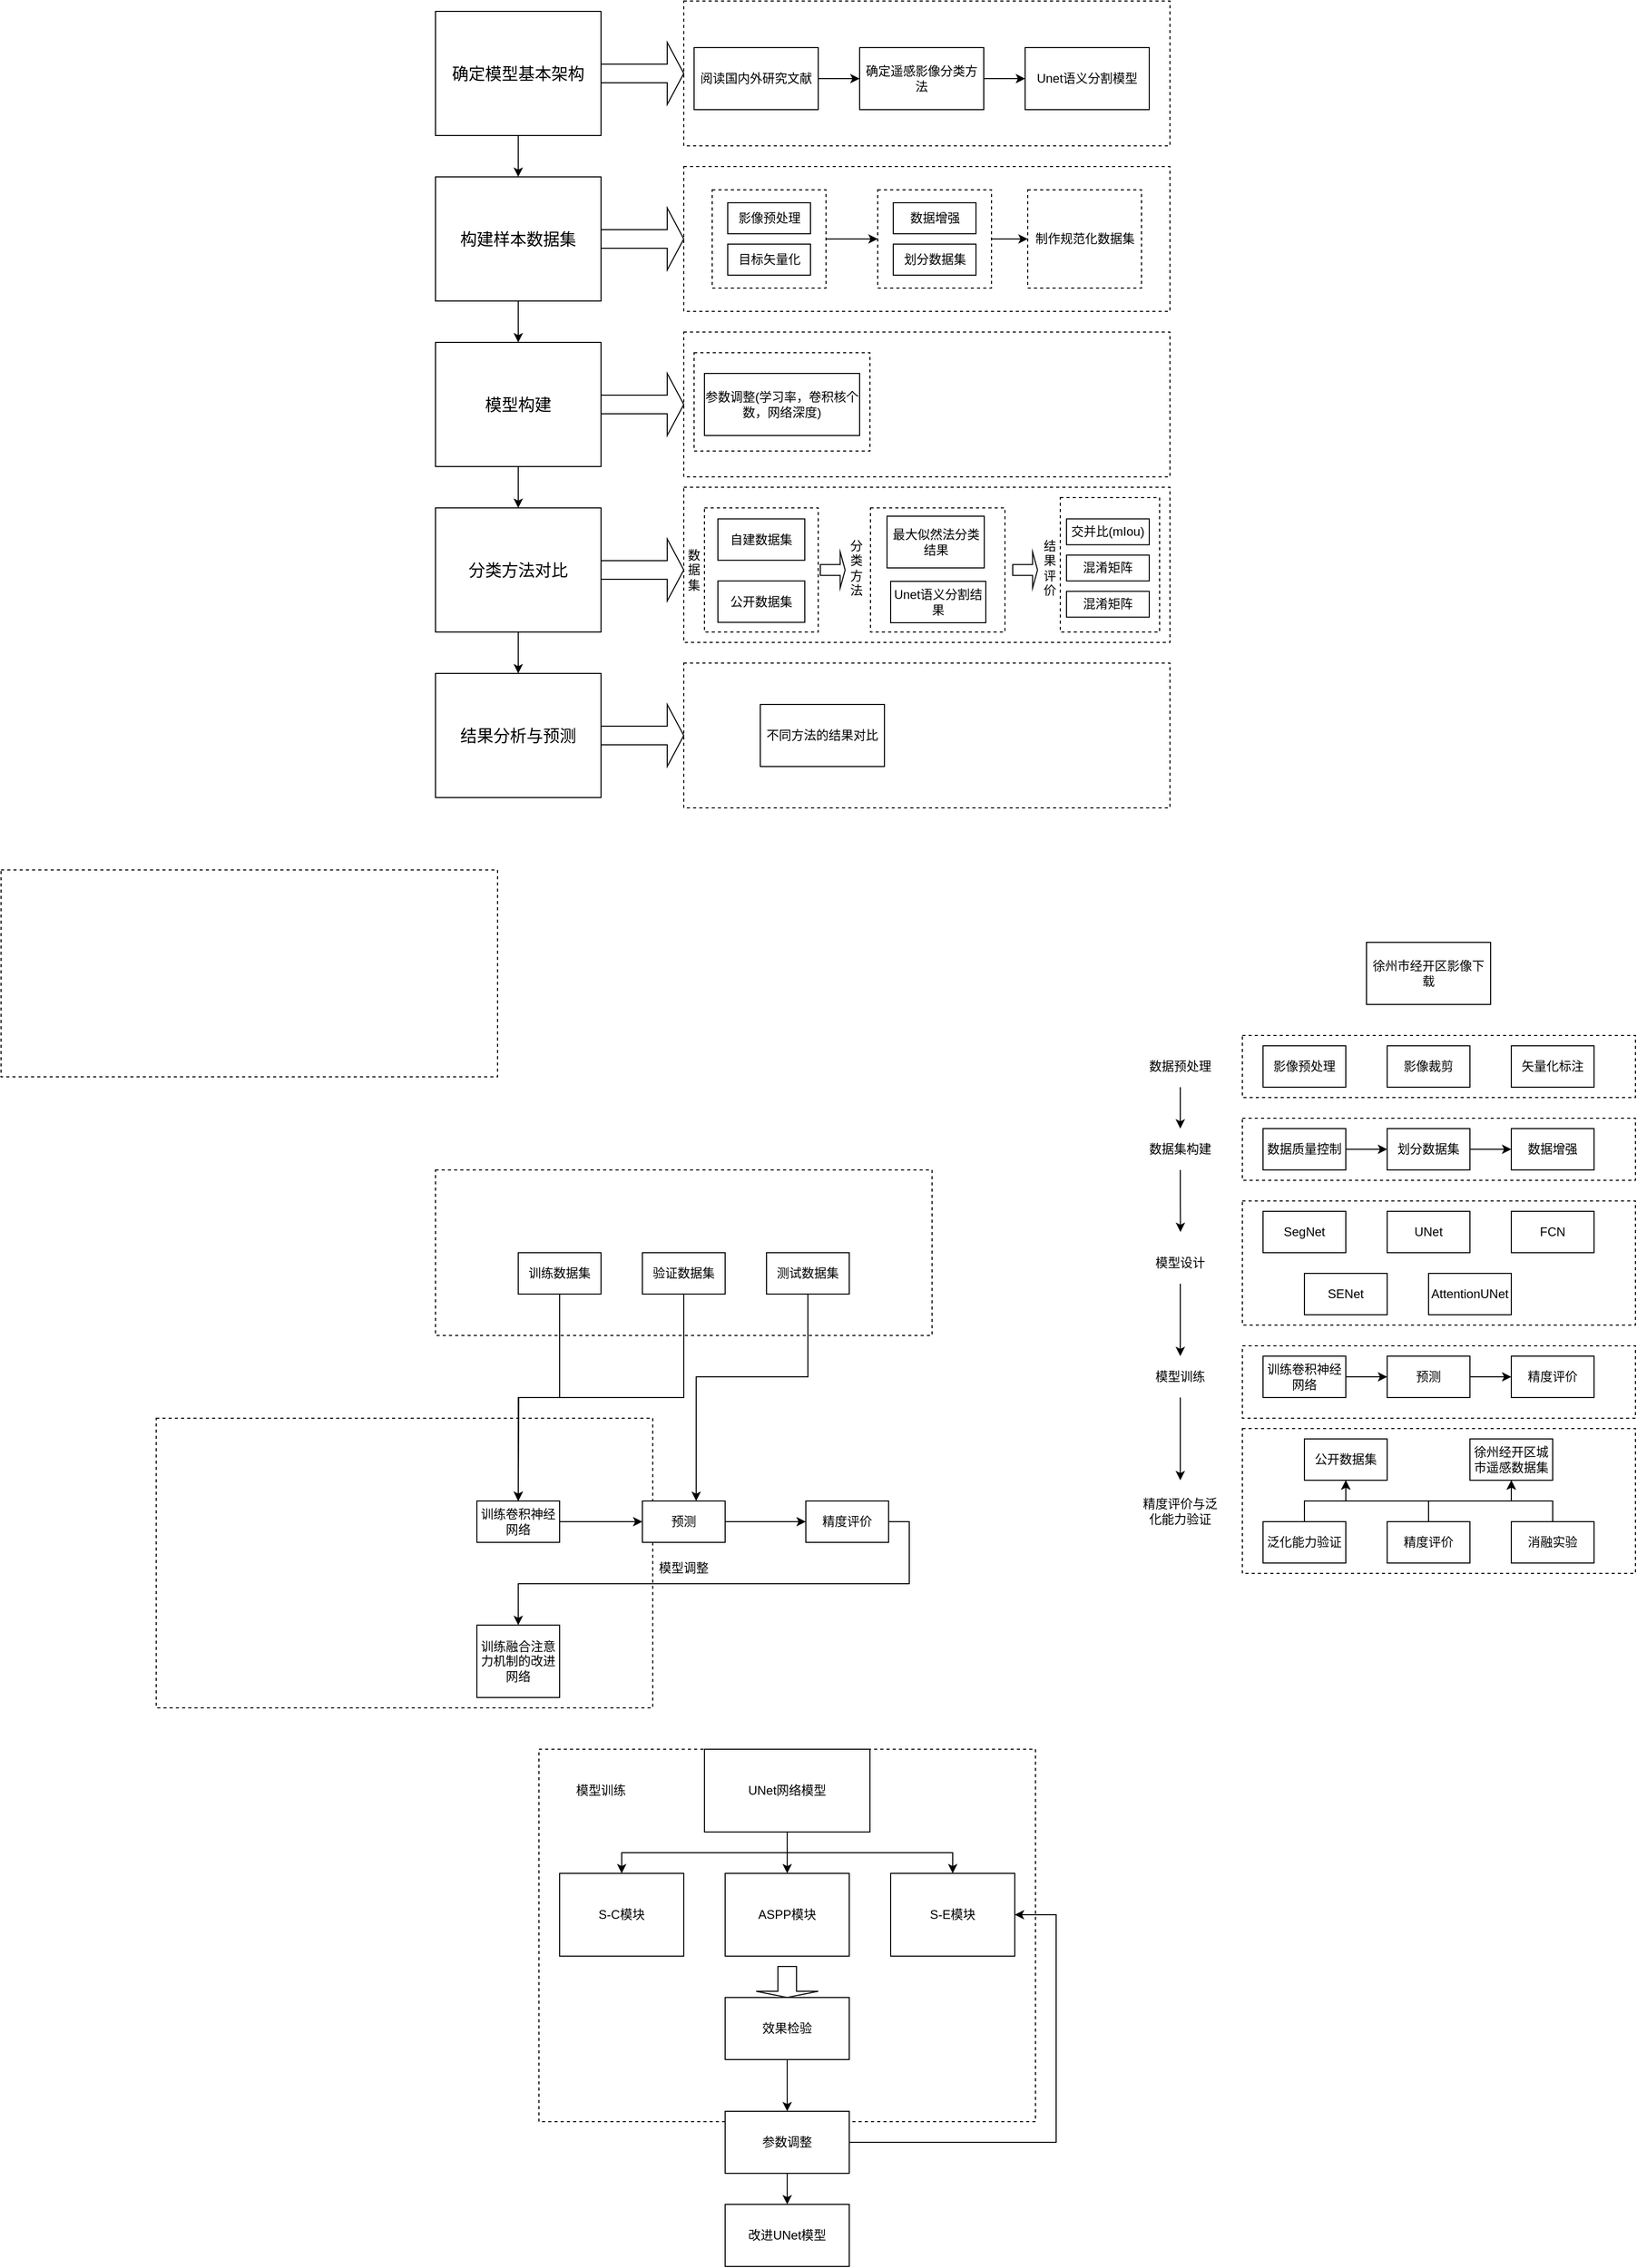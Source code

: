 <mxfile version="22.1.18" type="github">
  <diagram id="C5RBs43oDa-KdzZeNtuy" name="Page-1">
    <mxGraphModel dx="1523" dy="770" grid="1" gridSize="10" guides="0" tooltips="1" connect="1" arrows="1" fold="1" page="1" pageScale="1" pageWidth="3300" pageHeight="4681" math="0" shadow="0">
      <root>
        <mxCell id="WIyWlLk6GJQsqaUBKTNV-0" />
        <mxCell id="WIyWlLk6GJQsqaUBKTNV-1" parent="WIyWlLk6GJQsqaUBKTNV-0" />
        <mxCell id="8D0tll9PoDF_BB46CyJd-21" value="" style="rounded=0;whiteSpace=wrap;html=1;dashed=1;fillColor=none;" parent="WIyWlLk6GJQsqaUBKTNV-1" vertex="1">
          <mxGeometry x="330" y="1960" width="480" height="280" as="geometry" />
        </mxCell>
        <mxCell id="7E32GhYmtQupcfhVes-2-106" value="" style="rounded=0;whiteSpace=wrap;html=1;dashed=1;fillColor=none;" parent="WIyWlLk6GJQsqaUBKTNV-1" vertex="1">
          <mxGeometry x="840" y="1060" width="470" height="150" as="geometry" />
        </mxCell>
        <mxCell id="7E32GhYmtQupcfhVes-2-134" value="" style="rounded=0;whiteSpace=wrap;html=1;dashed=1;fillColor=none;" parent="WIyWlLk6GJQsqaUBKTNV-1" vertex="1">
          <mxGeometry x="1020.5" y="1080" width="130" height="120" as="geometry" />
        </mxCell>
        <mxCell id="7E32GhYmtQupcfhVes-2-111" value="" style="rounded=0;whiteSpace=wrap;html=1;dashed=1;fillColor=none;" parent="WIyWlLk6GJQsqaUBKTNV-1" vertex="1">
          <mxGeometry x="1204" y="1070" width="96" height="130" as="geometry" />
        </mxCell>
        <mxCell id="7E32GhYmtQupcfhVes-2-109" value="" style="rounded=0;whiteSpace=wrap;html=1;fillColor=none;dashed=1;" parent="WIyWlLk6GJQsqaUBKTNV-1" vertex="1">
          <mxGeometry x="860" y="1080" width="110" height="120" as="geometry" />
        </mxCell>
        <mxCell id="7E32GhYmtQupcfhVes-2-61" value="" style="rounded=0;whiteSpace=wrap;html=1;dashed=1;fillColor=none;" parent="WIyWlLk6GJQsqaUBKTNV-1" vertex="1">
          <mxGeometry x="840" y="590" width="470" height="140" as="geometry" />
        </mxCell>
        <mxCell id="7E32GhYmtQupcfhVes-2-71" value="" style="rounded=0;whiteSpace=wrap;html=1;dashed=1;fillColor=none;" parent="WIyWlLk6GJQsqaUBKTNV-1" vertex="1">
          <mxGeometry x="840" y="750" width="470" height="140" as="geometry" />
        </mxCell>
        <mxCell id="7E32GhYmtQupcfhVes-2-73" value="" style="rounded=0;whiteSpace=wrap;html=1;dashed=1;fillColor=none;" parent="WIyWlLk6GJQsqaUBKTNV-1" vertex="1">
          <mxGeometry x="840" y="910" width="470" height="140" as="geometry" />
        </mxCell>
        <mxCell id="7E32GhYmtQupcfhVes-2-64" style="edgeStyle=orthogonalEdgeStyle;rounded=0;orthogonalLoop=1;jettySize=auto;html=1;exitX=0.5;exitY=1;exitDx=0;exitDy=0;entryX=0.5;entryY=0;entryDx=0;entryDy=0;" parent="WIyWlLk6GJQsqaUBKTNV-1" source="7E32GhYmtQupcfhVes-2-62" target="7E32GhYmtQupcfhVes-2-63" edge="1">
          <mxGeometry relative="1" as="geometry" />
        </mxCell>
        <mxCell id="7E32GhYmtQupcfhVes-2-62" value="&lt;font style=&quot;font-size: 16px;&quot;&gt;确定模型基本架构&lt;/font&gt;" style="rounded=0;whiteSpace=wrap;html=1;fillColor=none;" parent="WIyWlLk6GJQsqaUBKTNV-1" vertex="1">
          <mxGeometry x="600" y="600" width="160" height="120" as="geometry" />
        </mxCell>
        <mxCell id="7E32GhYmtQupcfhVes-2-69" style="edgeStyle=orthogonalEdgeStyle;rounded=0;orthogonalLoop=1;jettySize=auto;html=1;exitX=0.5;exitY=1;exitDx=0;exitDy=0;entryX=0.5;entryY=0;entryDx=0;entryDy=0;" parent="WIyWlLk6GJQsqaUBKTNV-1" source="7E32GhYmtQupcfhVes-2-63" target="7E32GhYmtQupcfhVes-2-68" edge="1">
          <mxGeometry relative="1" as="geometry" />
        </mxCell>
        <mxCell id="7E32GhYmtQupcfhVes-2-63" value="&lt;font style=&quot;font-size: 16px;&quot;&gt;构建样本数据集&lt;/font&gt;" style="rounded=0;whiteSpace=wrap;html=1;fillColor=none;" parent="WIyWlLk6GJQsqaUBKTNV-1" vertex="1">
          <mxGeometry x="600" y="760" width="160" height="120" as="geometry" />
        </mxCell>
        <mxCell id="7E32GhYmtQupcfhVes-2-76" value="" style="edgeStyle=orthogonalEdgeStyle;rounded=0;orthogonalLoop=1;jettySize=auto;html=1;" parent="WIyWlLk6GJQsqaUBKTNV-1" source="7E32GhYmtQupcfhVes-2-68" target="7E32GhYmtQupcfhVes-2-75" edge="1">
          <mxGeometry relative="1" as="geometry" />
        </mxCell>
        <mxCell id="7E32GhYmtQupcfhVes-2-68" value="&lt;font style=&quot;font-size: 16px;&quot;&gt;模型构建&lt;/font&gt;" style="rounded=0;whiteSpace=wrap;html=1;fillColor=none;" parent="WIyWlLk6GJQsqaUBKTNV-1" vertex="1">
          <mxGeometry x="600" y="920" width="160" height="120" as="geometry" />
        </mxCell>
        <mxCell id="7E32GhYmtQupcfhVes-2-70" value="" style="shape=singleArrow;whiteSpace=wrap;html=1;fillColor=none;" parent="WIyWlLk6GJQsqaUBKTNV-1" vertex="1">
          <mxGeometry x="760" y="630" width="80" height="60" as="geometry" />
        </mxCell>
        <mxCell id="7E32GhYmtQupcfhVes-2-72" value="" style="shape=singleArrow;whiteSpace=wrap;html=1;fillColor=none;" parent="WIyWlLk6GJQsqaUBKTNV-1" vertex="1">
          <mxGeometry x="760" y="790" width="80" height="60" as="geometry" />
        </mxCell>
        <mxCell id="7E32GhYmtQupcfhVes-2-74" value="" style="shape=singleArrow;whiteSpace=wrap;html=1;fillColor=none;" parent="WIyWlLk6GJQsqaUBKTNV-1" vertex="1">
          <mxGeometry x="760" y="950" width="80" height="60" as="geometry" />
        </mxCell>
        <mxCell id="7E32GhYmtQupcfhVes-2-127" style="edgeStyle=orthogonalEdgeStyle;rounded=0;orthogonalLoop=1;jettySize=auto;html=1;exitX=0.5;exitY=1;exitDx=0;exitDy=0;entryX=0.5;entryY=0;entryDx=0;entryDy=0;" parent="WIyWlLk6GJQsqaUBKTNV-1" source="7E32GhYmtQupcfhVes-2-75" target="7E32GhYmtQupcfhVes-2-124" edge="1">
          <mxGeometry relative="1" as="geometry" />
        </mxCell>
        <mxCell id="7E32GhYmtQupcfhVes-2-75" value="&lt;font style=&quot;font-size: 16px;&quot;&gt;分类方法对比&lt;/font&gt;" style="whiteSpace=wrap;html=1;fillColor=none;rounded=0;" parent="WIyWlLk6GJQsqaUBKTNV-1" vertex="1">
          <mxGeometry x="600" y="1080" width="160" height="120" as="geometry" />
        </mxCell>
        <mxCell id="7E32GhYmtQupcfhVes-2-80" value="" style="edgeStyle=orthogonalEdgeStyle;rounded=0;orthogonalLoop=1;jettySize=auto;html=1;" parent="WIyWlLk6GJQsqaUBKTNV-1" source="7E32GhYmtQupcfhVes-2-78" target="7E32GhYmtQupcfhVes-2-79" edge="1">
          <mxGeometry relative="1" as="geometry" />
        </mxCell>
        <mxCell id="7E32GhYmtQupcfhVes-2-78" value="阅读国内外研究文献" style="rounded=0;whiteSpace=wrap;html=1;fillColor=none;" parent="WIyWlLk6GJQsqaUBKTNV-1" vertex="1">
          <mxGeometry x="850" y="635" width="120" height="60" as="geometry" />
        </mxCell>
        <mxCell id="7E32GhYmtQupcfhVes-2-82" value="" style="edgeStyle=orthogonalEdgeStyle;rounded=0;orthogonalLoop=1;jettySize=auto;html=1;" parent="WIyWlLk6GJQsqaUBKTNV-1" source="7E32GhYmtQupcfhVes-2-79" target="7E32GhYmtQupcfhVes-2-81" edge="1">
          <mxGeometry relative="1" as="geometry" />
        </mxCell>
        <mxCell id="7E32GhYmtQupcfhVes-2-79" value="确定遥感影像分类方法" style="whiteSpace=wrap;html=1;fillColor=none;rounded=0;" parent="WIyWlLk6GJQsqaUBKTNV-1" vertex="1">
          <mxGeometry x="1010" y="635" width="120" height="60" as="geometry" />
        </mxCell>
        <mxCell id="7E32GhYmtQupcfhVes-2-81" value="Unet语义分割模型" style="whiteSpace=wrap;html=1;fillColor=none;rounded=0;" parent="WIyWlLk6GJQsqaUBKTNV-1" vertex="1">
          <mxGeometry x="1170" y="635" width="120" height="60" as="geometry" />
        </mxCell>
        <mxCell id="7E32GhYmtQupcfhVes-2-86" value="数据增强" style="rounded=0;whiteSpace=wrap;html=1;" parent="WIyWlLk6GJQsqaUBKTNV-1" vertex="1">
          <mxGeometry x="1042.5" y="785" width="80" height="30" as="geometry" />
        </mxCell>
        <mxCell id="7E32GhYmtQupcfhVes-2-87" value="&lt;br&gt;&lt;div&gt;划分数据集&lt;br&gt;&lt;br&gt;&lt;/div&gt;" style="whiteSpace=wrap;html=1;rounded=0;" parent="WIyWlLk6GJQsqaUBKTNV-1" vertex="1">
          <mxGeometry x="1042.5" y="825" width="80" height="30" as="geometry" />
        </mxCell>
        <mxCell id="7E32GhYmtQupcfhVes-2-88" value="影像预处理" style="whiteSpace=wrap;html=1;rounded=0;" parent="WIyWlLk6GJQsqaUBKTNV-1" vertex="1">
          <mxGeometry x="882.5" y="785" width="80" height="30" as="geometry" />
        </mxCell>
        <mxCell id="7E32GhYmtQupcfhVes-2-89" value="&lt;div&gt;目标矢量化&lt;/div&gt;" style="whiteSpace=wrap;html=1;rounded=0;" parent="WIyWlLk6GJQsqaUBKTNV-1" vertex="1">
          <mxGeometry x="882.5" y="825" width="80" height="30" as="geometry" />
        </mxCell>
        <mxCell id="7E32GhYmtQupcfhVes-2-96" style="edgeStyle=orthogonalEdgeStyle;rounded=0;orthogonalLoop=1;jettySize=auto;html=1;exitX=1;exitY=0.5;exitDx=0;exitDy=0;entryX=0;entryY=0.5;entryDx=0;entryDy=0;" parent="WIyWlLk6GJQsqaUBKTNV-1" source="7E32GhYmtQupcfhVes-2-91" target="7E32GhYmtQupcfhVes-2-95" edge="1">
          <mxGeometry relative="1" as="geometry" />
        </mxCell>
        <mxCell id="7E32GhYmtQupcfhVes-2-91" value="" style="rounded=0;whiteSpace=wrap;html=1;fillColor=none;dashed=1;shadow=0;" parent="WIyWlLk6GJQsqaUBKTNV-1" vertex="1">
          <mxGeometry x="1027.5" y="772.5" width="110" height="95" as="geometry" />
        </mxCell>
        <mxCell id="7E32GhYmtQupcfhVes-2-95" value="制作规范化数据集" style="rounded=0;whiteSpace=wrap;html=1;fillColor=none;dashed=1;" parent="WIyWlLk6GJQsqaUBKTNV-1" vertex="1">
          <mxGeometry x="1172.5" y="772.5" width="110" height="95" as="geometry" />
        </mxCell>
        <mxCell id="7E32GhYmtQupcfhVes-2-98" value="最大似然法分类结果" style="rounded=0;whiteSpace=wrap;html=1;fillColor=none;" parent="WIyWlLk6GJQsqaUBKTNV-1" vertex="1">
          <mxGeometry x="1036.5" y="1088" width="94" height="50" as="geometry" />
        </mxCell>
        <mxCell id="7E32GhYmtQupcfhVes-2-101" style="edgeStyle=orthogonalEdgeStyle;rounded=0;orthogonalLoop=1;jettySize=auto;html=1;exitX=1;exitY=0.5;exitDx=0;exitDy=0;entryX=0;entryY=0.5;entryDx=0;entryDy=0;" parent="WIyWlLk6GJQsqaUBKTNV-1" source="7E32GhYmtQupcfhVes-2-100" target="7E32GhYmtQupcfhVes-2-91" edge="1">
          <mxGeometry relative="1" as="geometry" />
        </mxCell>
        <mxCell id="7E32GhYmtQupcfhVes-2-100" value="" style="rounded=0;whiteSpace=wrap;html=1;fillColor=none;dashed=1;" parent="WIyWlLk6GJQsqaUBKTNV-1" vertex="1">
          <mxGeometry x="867.5" y="772.5" width="110" height="95" as="geometry" />
        </mxCell>
        <mxCell id="7E32GhYmtQupcfhVes-2-102" value="自建数据集" style="rounded=0;whiteSpace=wrap;html=1;fillColor=none;" parent="WIyWlLk6GJQsqaUBKTNV-1" vertex="1">
          <mxGeometry x="873" y="1090.63" width="84" height="40" as="geometry" />
        </mxCell>
        <mxCell id="7E32GhYmtQupcfhVes-2-104" value="Unet语义分割结果" style="rounded=0;whiteSpace=wrap;html=1;fillColor=none;" parent="WIyWlLk6GJQsqaUBKTNV-1" vertex="1">
          <mxGeometry x="1040" y="1151" width="92" height="40" as="geometry" />
        </mxCell>
        <mxCell id="7E32GhYmtQupcfhVes-2-105" value="" style="shape=singleArrow;whiteSpace=wrap;html=1;fillColor=none;" parent="WIyWlLk6GJQsqaUBKTNV-1" vertex="1">
          <mxGeometry x="760" y="1110" width="80" height="60" as="geometry" />
        </mxCell>
        <mxCell id="7E32GhYmtQupcfhVes-2-110" value="数据集" style="text;html=1;strokeColor=none;fillColor=none;align=center;verticalAlign=middle;whiteSpace=wrap;rounded=0;dashed=1;" parent="WIyWlLk6GJQsqaUBKTNV-1" vertex="1">
          <mxGeometry x="845" y="1100" width="10" height="80" as="geometry" />
        </mxCell>
        <mxCell id="7E32GhYmtQupcfhVes-2-112" value="分类方法" style="text;html=1;strokeColor=none;fillColor=none;align=center;verticalAlign=middle;whiteSpace=wrap;rounded=0;dashed=1;" parent="WIyWlLk6GJQsqaUBKTNV-1" vertex="1">
          <mxGeometry x="997" y="1085" width="20" height="105" as="geometry" />
        </mxCell>
        <mxCell id="7E32GhYmtQupcfhVes-2-113" value="公开数据集" style="rounded=0;whiteSpace=wrap;html=1;fillColor=none;" parent="WIyWlLk6GJQsqaUBKTNV-1" vertex="1">
          <mxGeometry x="873" y="1150.63" width="84" height="40" as="geometry" />
        </mxCell>
        <mxCell id="7E32GhYmtQupcfhVes-2-114" value="结果评价" style="text;html=1;strokeColor=none;fillColor=none;align=center;verticalAlign=middle;whiteSpace=wrap;rounded=0;dashed=1;" parent="WIyWlLk6GJQsqaUBKTNV-1" vertex="1">
          <mxGeometry x="1184" y="1096.25" width="20" height="83.75" as="geometry" />
        </mxCell>
        <mxCell id="7E32GhYmtQupcfhVes-2-115" value="" style="shape=singleArrow;whiteSpace=wrap;html=1;fillColor=none;" parent="WIyWlLk6GJQsqaUBKTNV-1" vertex="1">
          <mxGeometry x="972" y="1122.5" width="24" height="35" as="geometry" />
        </mxCell>
        <mxCell id="7E32GhYmtQupcfhVes-2-117" value="" style="shape=singleArrow;whiteSpace=wrap;html=1;fillColor=none;" parent="WIyWlLk6GJQsqaUBKTNV-1" vertex="1">
          <mxGeometry x="1158" y="1122.5" width="24" height="35" as="geometry" />
        </mxCell>
        <mxCell id="7E32GhYmtQupcfhVes-2-121" value="交并比(mIou)" style="rounded=0;whiteSpace=wrap;html=1;fillColor=none;" parent="WIyWlLk6GJQsqaUBKTNV-1" vertex="1">
          <mxGeometry x="1210" y="1090.63" width="80" height="25" as="geometry" />
        </mxCell>
        <mxCell id="7E32GhYmtQupcfhVes-2-122" value="混淆矩阵" style="rounded=0;whiteSpace=wrap;html=1;fillColor=none;" parent="WIyWlLk6GJQsqaUBKTNV-1" vertex="1">
          <mxGeometry x="1210" y="1125.63" width="80" height="25" as="geometry" />
        </mxCell>
        <mxCell id="7E32GhYmtQupcfhVes-2-123" value="混淆矩阵" style="rounded=0;whiteSpace=wrap;html=1;fillColor=none;" parent="WIyWlLk6GJQsqaUBKTNV-1" vertex="1">
          <mxGeometry x="1210" y="1160.63" width="80" height="25" as="geometry" />
        </mxCell>
        <mxCell id="7E32GhYmtQupcfhVes-2-124" value="&lt;font style=&quot;font-size: 16px;&quot;&gt;结果分析与预测&lt;/font&gt;" style="whiteSpace=wrap;html=1;fillColor=none;rounded=0;" parent="WIyWlLk6GJQsqaUBKTNV-1" vertex="1">
          <mxGeometry x="600" y="1240" width="160" height="120" as="geometry" />
        </mxCell>
        <mxCell id="7E32GhYmtQupcfhVes-2-125" value="" style="shape=singleArrow;whiteSpace=wrap;html=1;fillColor=none;" parent="WIyWlLk6GJQsqaUBKTNV-1" vertex="1">
          <mxGeometry x="760" y="1270" width="80" height="60" as="geometry" />
        </mxCell>
        <mxCell id="7E32GhYmtQupcfhVes-2-126" value="" style="rounded=0;whiteSpace=wrap;html=1;dashed=1;fillColor=none;" parent="WIyWlLk6GJQsqaUBKTNV-1" vertex="1">
          <mxGeometry x="840" y="1230" width="470" height="140" as="geometry" />
        </mxCell>
        <mxCell id="7E32GhYmtQupcfhVes-2-129" value="不同方法的结果对比" style="rounded=0;whiteSpace=wrap;html=1;fillColor=none;" parent="WIyWlLk6GJQsqaUBKTNV-1" vertex="1">
          <mxGeometry x="914" y="1270" width="120" height="60" as="geometry" />
        </mxCell>
        <mxCell id="7E32GhYmtQupcfhVes-2-131" value="参数调整(学习率，卷积核个数，网络深度)" style="rounded=0;whiteSpace=wrap;html=1;fillColor=none;" parent="WIyWlLk6GJQsqaUBKTNV-1" vertex="1">
          <mxGeometry x="860" y="950" width="150" height="60" as="geometry" />
        </mxCell>
        <mxCell id="8D0tll9PoDF_BB46CyJd-0" value="" style="rounded=0;whiteSpace=wrap;html=1;dashed=1;fillColor=none;" parent="WIyWlLk6GJQsqaUBKTNV-1" vertex="1">
          <mxGeometry x="180" y="1430" width="480" height="200" as="geometry" />
        </mxCell>
        <mxCell id="UBX0AHVhpTmrUKh86Hex-41" style="edgeStyle=orthogonalEdgeStyle;rounded=0;orthogonalLoop=1;jettySize=auto;html=1;entryX=0.5;entryY=0;entryDx=0;entryDy=0;" edge="1" parent="WIyWlLk6GJQsqaUBKTNV-1" source="8D0tll9PoDF_BB46CyJd-3" target="8D0tll9PoDF_BB46CyJd-6">
          <mxGeometry relative="1" as="geometry" />
        </mxCell>
        <mxCell id="8D0tll9PoDF_BB46CyJd-3" value="&lt;font style=&quot;font-size: 12px;&quot;&gt;数据预处理&lt;/font&gt;" style="text;html=1;strokeColor=none;fillColor=none;align=center;verticalAlign=middle;whiteSpace=wrap;rounded=0;" parent="WIyWlLk6GJQsqaUBKTNV-1" vertex="1">
          <mxGeometry x="1280" y="1600" width="80" height="40" as="geometry" />
        </mxCell>
        <mxCell id="8D0tll9PoDF_BB46CyJd-4" value="徐州市经开区影像下载" style="rounded=0;whiteSpace=wrap;html=1;" parent="WIyWlLk6GJQsqaUBKTNV-1" vertex="1">
          <mxGeometry x="1500" y="1500" width="120" height="60" as="geometry" />
        </mxCell>
        <mxCell id="8D0tll9PoDF_BB46CyJd-5" value="" style="rounded=0;whiteSpace=wrap;html=1;dashed=1;fillColor=none;" parent="WIyWlLk6GJQsqaUBKTNV-1" vertex="1">
          <mxGeometry x="600" y="1720" width="480" height="160" as="geometry" />
        </mxCell>
        <mxCell id="UBX0AHVhpTmrUKh86Hex-42" style="edgeStyle=orthogonalEdgeStyle;rounded=0;orthogonalLoop=1;jettySize=auto;html=1;exitX=0.5;exitY=1;exitDx=0;exitDy=0;" edge="1" parent="WIyWlLk6GJQsqaUBKTNV-1" source="8D0tll9PoDF_BB46CyJd-6">
          <mxGeometry relative="1" as="geometry">
            <mxPoint x="1320.172" y="1780" as="targetPoint" />
          </mxGeometry>
        </mxCell>
        <mxCell id="8D0tll9PoDF_BB46CyJd-6" value="数据集构建" style="text;html=1;strokeColor=none;fillColor=none;align=center;verticalAlign=middle;whiteSpace=wrap;rounded=0;" parent="WIyWlLk6GJQsqaUBKTNV-1" vertex="1">
          <mxGeometry x="1280" y="1680" width="80" height="40" as="geometry" />
        </mxCell>
        <mxCell id="8D0tll9PoDF_BB46CyJd-8" value="影像预处理" style="rounded=0;whiteSpace=wrap;html=1;" parent="WIyWlLk6GJQsqaUBKTNV-1" vertex="1">
          <mxGeometry x="1400" y="1600" width="80" height="40" as="geometry" />
        </mxCell>
        <mxCell id="8D0tll9PoDF_BB46CyJd-9" value="影像裁剪" style="rounded=0;whiteSpace=wrap;html=1;" parent="WIyWlLk6GJQsqaUBKTNV-1" vertex="1">
          <mxGeometry x="1520" y="1600" width="80" height="40" as="geometry" />
        </mxCell>
        <mxCell id="8D0tll9PoDF_BB46CyJd-10" value="矢量化标注" style="rounded=0;whiteSpace=wrap;html=1;" parent="WIyWlLk6GJQsqaUBKTNV-1" vertex="1">
          <mxGeometry x="1640" y="1600" width="80" height="40" as="geometry" />
        </mxCell>
        <mxCell id="8D0tll9PoDF_BB46CyJd-33" style="edgeStyle=orthogonalEdgeStyle;rounded=0;orthogonalLoop=1;jettySize=auto;html=1;exitX=0.5;exitY=1;exitDx=0;exitDy=0;" parent="WIyWlLk6GJQsqaUBKTNV-1" source="8D0tll9PoDF_BB46CyJd-15" target="8D0tll9PoDF_BB46CyJd-22" edge="1">
          <mxGeometry relative="1" as="geometry" />
        </mxCell>
        <mxCell id="8D0tll9PoDF_BB46CyJd-15" value="训练数据集" style="rounded=0;whiteSpace=wrap;html=1;" parent="WIyWlLk6GJQsqaUBKTNV-1" vertex="1">
          <mxGeometry x="680" y="1800" width="80" height="40" as="geometry" />
        </mxCell>
        <mxCell id="8D0tll9PoDF_BB46CyJd-35" style="edgeStyle=orthogonalEdgeStyle;rounded=0;orthogonalLoop=1;jettySize=auto;html=1;exitX=0.5;exitY=1;exitDx=0;exitDy=0;" parent="WIyWlLk6GJQsqaUBKTNV-1" source="8D0tll9PoDF_BB46CyJd-16" edge="1">
          <mxGeometry relative="1" as="geometry">
            <mxPoint x="680" y="2040" as="targetPoint" />
          </mxGeometry>
        </mxCell>
        <mxCell id="8D0tll9PoDF_BB46CyJd-16" value="验证数据集" style="rounded=0;whiteSpace=wrap;html=1;" parent="WIyWlLk6GJQsqaUBKTNV-1" vertex="1">
          <mxGeometry x="800" y="1800" width="80" height="40" as="geometry" />
        </mxCell>
        <mxCell id="8D0tll9PoDF_BB46CyJd-18" style="edgeStyle=orthogonalEdgeStyle;rounded=0;orthogonalLoop=1;jettySize=auto;html=1;" parent="WIyWlLk6GJQsqaUBKTNV-1" source="8D0tll9PoDF_BB46CyJd-17" target="8D0tll9PoDF_BB46CyJd-20" edge="1">
          <mxGeometry relative="1" as="geometry">
            <mxPoint x="960" y="1960" as="targetPoint" />
            <Array as="points">
              <mxPoint x="960" y="1920" />
              <mxPoint x="852" y="1920" />
            </Array>
          </mxGeometry>
        </mxCell>
        <mxCell id="8D0tll9PoDF_BB46CyJd-17" value="测试数据集" style="rounded=0;whiteSpace=wrap;html=1;" parent="WIyWlLk6GJQsqaUBKTNV-1" vertex="1">
          <mxGeometry x="920" y="1800" width="80" height="40" as="geometry" />
        </mxCell>
        <mxCell id="8D0tll9PoDF_BB46CyJd-28" style="edgeStyle=orthogonalEdgeStyle;rounded=0;orthogonalLoop=1;jettySize=auto;html=1;exitX=1;exitY=0.5;exitDx=0;exitDy=0;entryX=0;entryY=0.5;entryDx=0;entryDy=0;" parent="WIyWlLk6GJQsqaUBKTNV-1" source="8D0tll9PoDF_BB46CyJd-20" target="8D0tll9PoDF_BB46CyJd-27" edge="1">
          <mxGeometry relative="1" as="geometry" />
        </mxCell>
        <mxCell id="8D0tll9PoDF_BB46CyJd-20" value="预测" style="rounded=0;whiteSpace=wrap;html=1;" parent="WIyWlLk6GJQsqaUBKTNV-1" vertex="1">
          <mxGeometry x="800" y="2040" width="80" height="40" as="geometry" />
        </mxCell>
        <mxCell id="8D0tll9PoDF_BB46CyJd-23" style="edgeStyle=orthogonalEdgeStyle;rounded=0;orthogonalLoop=1;jettySize=auto;html=1;exitX=1;exitY=0.5;exitDx=0;exitDy=0;" parent="WIyWlLk6GJQsqaUBKTNV-1" source="8D0tll9PoDF_BB46CyJd-22" target="8D0tll9PoDF_BB46CyJd-20" edge="1">
          <mxGeometry relative="1" as="geometry" />
        </mxCell>
        <mxCell id="8D0tll9PoDF_BB46CyJd-22" value="训练卷积神经网络" style="rounded=0;whiteSpace=wrap;html=1;" parent="WIyWlLk6GJQsqaUBKTNV-1" vertex="1">
          <mxGeometry x="640" y="2040" width="80" height="40" as="geometry" />
        </mxCell>
        <mxCell id="8D0tll9PoDF_BB46CyJd-31" style="edgeStyle=orthogonalEdgeStyle;rounded=0;orthogonalLoop=1;jettySize=auto;html=1;exitX=1;exitY=0.5;exitDx=0;exitDy=0;" parent="WIyWlLk6GJQsqaUBKTNV-1" source="8D0tll9PoDF_BB46CyJd-27" edge="1">
          <mxGeometry relative="1" as="geometry">
            <mxPoint x="680" y="2160" as="targetPoint" />
            <Array as="points">
              <mxPoint x="1058" y="2060" />
              <mxPoint x="1058" y="2120" />
              <mxPoint x="680" y="2120" />
            </Array>
          </mxGeometry>
        </mxCell>
        <mxCell id="8D0tll9PoDF_BB46CyJd-27" value="精度评价" style="rounded=0;whiteSpace=wrap;html=1;" parent="WIyWlLk6GJQsqaUBKTNV-1" vertex="1">
          <mxGeometry x="958" y="2040" width="80" height="40" as="geometry" />
        </mxCell>
        <mxCell id="8D0tll9PoDF_BB46CyJd-30" value="模型调整" style="text;html=1;strokeColor=none;fillColor=none;align=center;verticalAlign=middle;whiteSpace=wrap;rounded=0;" parent="WIyWlLk6GJQsqaUBKTNV-1" vertex="1">
          <mxGeometry x="810" y="2090" width="60" height="30" as="geometry" />
        </mxCell>
        <mxCell id="8D0tll9PoDF_BB46CyJd-32" value="训练融合注意力机制的改进网络" style="rounded=0;whiteSpace=wrap;html=1;" parent="WIyWlLk6GJQsqaUBKTNV-1" vertex="1">
          <mxGeometry x="640" y="2160" width="80" height="70" as="geometry" />
        </mxCell>
        <mxCell id="FpBYcULCvsSnfkDTNXqE-0" value="" style="rounded=0;whiteSpace=wrap;html=1;dashed=1;fillColor=none;" parent="WIyWlLk6GJQsqaUBKTNV-1" vertex="1">
          <mxGeometry x="700" y="2280" width="480" height="360" as="geometry" />
        </mxCell>
        <mxCell id="FpBYcULCvsSnfkDTNXqE-1" value="模型训练" style="text;html=1;strokeColor=none;fillColor=none;align=center;verticalAlign=middle;whiteSpace=wrap;rounded=0;" parent="WIyWlLk6GJQsqaUBKTNV-1" vertex="1">
          <mxGeometry x="700" y="2280" width="120" height="80" as="geometry" />
        </mxCell>
        <mxCell id="FpBYcULCvsSnfkDTNXqE-5" value="" style="edgeStyle=orthogonalEdgeStyle;rounded=0;orthogonalLoop=1;jettySize=auto;html=1;" parent="WIyWlLk6GJQsqaUBKTNV-1" source="FpBYcULCvsSnfkDTNXqE-3" target="FpBYcULCvsSnfkDTNXqE-4" edge="1">
          <mxGeometry relative="1" as="geometry" />
        </mxCell>
        <mxCell id="FpBYcULCvsSnfkDTNXqE-10" style="edgeStyle=orthogonalEdgeStyle;rounded=0;orthogonalLoop=1;jettySize=auto;html=1;exitX=0.5;exitY=1;exitDx=0;exitDy=0;" parent="WIyWlLk6GJQsqaUBKTNV-1" source="FpBYcULCvsSnfkDTNXqE-3" target="FpBYcULCvsSnfkDTNXqE-9" edge="1">
          <mxGeometry relative="1" as="geometry" />
        </mxCell>
        <mxCell id="FpBYcULCvsSnfkDTNXqE-11" style="edgeStyle=orthogonalEdgeStyle;rounded=0;orthogonalLoop=1;jettySize=auto;html=1;exitX=0.5;exitY=1;exitDx=0;exitDy=0;" parent="WIyWlLk6GJQsqaUBKTNV-1" source="FpBYcULCvsSnfkDTNXqE-3" target="FpBYcULCvsSnfkDTNXqE-6" edge="1">
          <mxGeometry relative="1" as="geometry" />
        </mxCell>
        <mxCell id="FpBYcULCvsSnfkDTNXqE-3" value="UNet网络模型" style="rounded=0;whiteSpace=wrap;html=1;" parent="WIyWlLk6GJQsqaUBKTNV-1" vertex="1">
          <mxGeometry x="860" y="2280" width="160" height="80" as="geometry" />
        </mxCell>
        <mxCell id="FpBYcULCvsSnfkDTNXqE-4" value="ASPP模块" style="rounded=0;whiteSpace=wrap;html=1;" parent="WIyWlLk6GJQsqaUBKTNV-1" vertex="1">
          <mxGeometry x="880" y="2400" width="120" height="80" as="geometry" />
        </mxCell>
        <mxCell id="FpBYcULCvsSnfkDTNXqE-6" value="S-E模块" style="rounded=0;whiteSpace=wrap;html=1;" parent="WIyWlLk6GJQsqaUBKTNV-1" vertex="1">
          <mxGeometry x="1040" y="2400" width="120" height="80" as="geometry" />
        </mxCell>
        <mxCell id="FpBYcULCvsSnfkDTNXqE-9" value="S-C模块" style="rounded=0;whiteSpace=wrap;html=1;" parent="WIyWlLk6GJQsqaUBKTNV-1" vertex="1">
          <mxGeometry x="720" y="2400" width="120" height="80" as="geometry" />
        </mxCell>
        <mxCell id="FpBYcULCvsSnfkDTNXqE-15" value="" style="edgeStyle=orthogonalEdgeStyle;rounded=0;orthogonalLoop=1;jettySize=auto;html=1;" parent="WIyWlLk6GJQsqaUBKTNV-1" source="FpBYcULCvsSnfkDTNXqE-12" target="FpBYcULCvsSnfkDTNXqE-14" edge="1">
          <mxGeometry relative="1" as="geometry" />
        </mxCell>
        <mxCell id="FpBYcULCvsSnfkDTNXqE-12" value="" style="shape=singleArrow;direction=south;whiteSpace=wrap;html=1;" parent="WIyWlLk6GJQsqaUBKTNV-1" vertex="1">
          <mxGeometry x="910" y="2490" width="60" height="30" as="geometry" />
        </mxCell>
        <mxCell id="FpBYcULCvsSnfkDTNXqE-17" value="" style="edgeStyle=orthogonalEdgeStyle;rounded=0;orthogonalLoop=1;jettySize=auto;html=1;" parent="WIyWlLk6GJQsqaUBKTNV-1" source="FpBYcULCvsSnfkDTNXqE-14" target="FpBYcULCvsSnfkDTNXqE-16" edge="1">
          <mxGeometry relative="1" as="geometry" />
        </mxCell>
        <mxCell id="FpBYcULCvsSnfkDTNXqE-14" value="效果检验" style="whiteSpace=wrap;html=1;" parent="WIyWlLk6GJQsqaUBKTNV-1" vertex="1">
          <mxGeometry x="880" y="2520" width="120" height="60" as="geometry" />
        </mxCell>
        <mxCell id="FpBYcULCvsSnfkDTNXqE-21" value="" style="edgeStyle=orthogonalEdgeStyle;rounded=0;orthogonalLoop=1;jettySize=auto;html=1;" parent="WIyWlLk6GJQsqaUBKTNV-1" source="FpBYcULCvsSnfkDTNXqE-16" target="FpBYcULCvsSnfkDTNXqE-20" edge="1">
          <mxGeometry relative="1" as="geometry" />
        </mxCell>
        <mxCell id="FpBYcULCvsSnfkDTNXqE-16" value="参数调整" style="whiteSpace=wrap;html=1;" parent="WIyWlLk6GJQsqaUBKTNV-1" vertex="1">
          <mxGeometry x="880" y="2630" width="120" height="60" as="geometry" />
        </mxCell>
        <mxCell id="FpBYcULCvsSnfkDTNXqE-18" style="edgeStyle=orthogonalEdgeStyle;rounded=0;orthogonalLoop=1;jettySize=auto;html=1;exitX=1;exitY=0.5;exitDx=0;exitDy=0;entryX=1;entryY=0.5;entryDx=0;entryDy=0;" parent="WIyWlLk6GJQsqaUBKTNV-1" source="FpBYcULCvsSnfkDTNXqE-16" target="FpBYcULCvsSnfkDTNXqE-6" edge="1">
          <mxGeometry relative="1" as="geometry">
            <mxPoint x="1000" y="2665.12" as="sourcePoint" />
            <mxPoint x="1320" y="2430" as="targetPoint" />
            <Array as="points">
              <mxPoint x="1200" y="2660" />
              <mxPoint x="1200" y="2440" />
            </Array>
          </mxGeometry>
        </mxCell>
        <mxCell id="FpBYcULCvsSnfkDTNXqE-20" value="改进UNet模型" style="whiteSpace=wrap;html=1;" parent="WIyWlLk6GJQsqaUBKTNV-1" vertex="1">
          <mxGeometry x="880" y="2720" width="120" height="60" as="geometry" />
        </mxCell>
        <mxCell id="F0Vdl2WAEmQol8R255dI-0" value="" style="rounded=0;whiteSpace=wrap;html=1;fillColor=none;dashed=1;" parent="WIyWlLk6GJQsqaUBKTNV-1" vertex="1">
          <mxGeometry x="850" y="930" width="170" height="95" as="geometry" />
        </mxCell>
        <mxCell id="UBX0AHVhpTmrUKh86Hex-13" style="edgeStyle=orthogonalEdgeStyle;rounded=0;orthogonalLoop=1;jettySize=auto;html=1;exitX=1;exitY=0.5;exitDx=0;exitDy=0;entryX=0;entryY=0.5;entryDx=0;entryDy=0;" edge="1" parent="WIyWlLk6GJQsqaUBKTNV-1" source="UBX0AHVhpTmrUKh86Hex-1" target="UBX0AHVhpTmrUKh86Hex-2">
          <mxGeometry relative="1" as="geometry" />
        </mxCell>
        <mxCell id="UBX0AHVhpTmrUKh86Hex-1" value="数据质量控制" style="rounded=0;whiteSpace=wrap;html=1;" vertex="1" parent="WIyWlLk6GJQsqaUBKTNV-1">
          <mxGeometry x="1400" y="1680" width="80" height="40" as="geometry" />
        </mxCell>
        <mxCell id="UBX0AHVhpTmrUKh86Hex-14" style="edgeStyle=orthogonalEdgeStyle;rounded=0;orthogonalLoop=1;jettySize=auto;html=1;exitX=1;exitY=0.5;exitDx=0;exitDy=0;entryX=0;entryY=0.5;entryDx=0;entryDy=0;" edge="1" parent="WIyWlLk6GJQsqaUBKTNV-1" source="UBX0AHVhpTmrUKh86Hex-2" target="UBX0AHVhpTmrUKh86Hex-3">
          <mxGeometry relative="1" as="geometry" />
        </mxCell>
        <mxCell id="UBX0AHVhpTmrUKh86Hex-2" value="划分数据集" style="rounded=0;whiteSpace=wrap;html=1;" vertex="1" parent="WIyWlLk6GJQsqaUBKTNV-1">
          <mxGeometry x="1520" y="1680" width="80" height="40" as="geometry" />
        </mxCell>
        <mxCell id="UBX0AHVhpTmrUKh86Hex-3" value="数据增强" style="rounded=0;whiteSpace=wrap;html=1;" vertex="1" parent="WIyWlLk6GJQsqaUBKTNV-1">
          <mxGeometry x="1640" y="1680" width="80" height="40" as="geometry" />
        </mxCell>
        <mxCell id="UBX0AHVhpTmrUKh86Hex-8" style="edgeStyle=orthogonalEdgeStyle;rounded=0;orthogonalLoop=1;jettySize=auto;html=1;exitX=1;exitY=0.5;exitDx=0;exitDy=0;entryX=0;entryY=0.5;entryDx=0;entryDy=0;" edge="1" parent="WIyWlLk6GJQsqaUBKTNV-1" source="UBX0AHVhpTmrUKh86Hex-5" target="UBX0AHVhpTmrUKh86Hex-6">
          <mxGeometry relative="1" as="geometry" />
        </mxCell>
        <mxCell id="UBX0AHVhpTmrUKh86Hex-5" value="训练卷积神经网络" style="rounded=0;whiteSpace=wrap;html=1;" vertex="1" parent="WIyWlLk6GJQsqaUBKTNV-1">
          <mxGeometry x="1400" y="1900" width="80" height="40" as="geometry" />
        </mxCell>
        <mxCell id="UBX0AHVhpTmrUKh86Hex-10" style="edgeStyle=orthogonalEdgeStyle;rounded=0;orthogonalLoop=1;jettySize=auto;html=1;exitX=1;exitY=0.5;exitDx=0;exitDy=0;entryX=0;entryY=0.5;entryDx=0;entryDy=0;" edge="1" parent="WIyWlLk6GJQsqaUBKTNV-1" source="UBX0AHVhpTmrUKh86Hex-6" target="UBX0AHVhpTmrUKh86Hex-7">
          <mxGeometry relative="1" as="geometry" />
        </mxCell>
        <mxCell id="UBX0AHVhpTmrUKh86Hex-6" value="预测" style="rounded=0;whiteSpace=wrap;html=1;" vertex="1" parent="WIyWlLk6GJQsqaUBKTNV-1">
          <mxGeometry x="1520" y="1900" width="80" height="40" as="geometry" />
        </mxCell>
        <mxCell id="UBX0AHVhpTmrUKh86Hex-7" value="精度评价" style="rounded=0;whiteSpace=wrap;html=1;" vertex="1" parent="WIyWlLk6GJQsqaUBKTNV-1">
          <mxGeometry x="1640" y="1900" width="80" height="40" as="geometry" />
        </mxCell>
        <mxCell id="UBX0AHVhpTmrUKh86Hex-44" style="edgeStyle=orthogonalEdgeStyle;rounded=0;orthogonalLoop=1;jettySize=auto;html=1;" edge="1" parent="WIyWlLk6GJQsqaUBKTNV-1" source="UBX0AHVhpTmrUKh86Hex-15">
          <mxGeometry relative="1" as="geometry">
            <mxPoint x="1320" y="2020" as="targetPoint" />
          </mxGeometry>
        </mxCell>
        <mxCell id="UBX0AHVhpTmrUKh86Hex-15" value="模型训练" style="text;html=1;strokeColor=none;fillColor=none;align=center;verticalAlign=middle;whiteSpace=wrap;rounded=0;" vertex="1" parent="WIyWlLk6GJQsqaUBKTNV-1">
          <mxGeometry x="1280" y="1900" width="80" height="40" as="geometry" />
        </mxCell>
        <mxCell id="UBX0AHVhpTmrUKh86Hex-43" style="edgeStyle=orthogonalEdgeStyle;rounded=0;orthogonalLoop=1;jettySize=auto;html=1;entryX=0.5;entryY=0;entryDx=0;entryDy=0;" edge="1" parent="WIyWlLk6GJQsqaUBKTNV-1" source="UBX0AHVhpTmrUKh86Hex-16" target="UBX0AHVhpTmrUKh86Hex-15">
          <mxGeometry relative="1" as="geometry" />
        </mxCell>
        <mxCell id="UBX0AHVhpTmrUKh86Hex-16" value="模型设计" style="text;html=1;strokeColor=none;fillColor=none;align=center;verticalAlign=middle;whiteSpace=wrap;rounded=0;" vertex="1" parent="WIyWlLk6GJQsqaUBKTNV-1">
          <mxGeometry x="1280" y="1790" width="80" height="40" as="geometry" />
        </mxCell>
        <mxCell id="UBX0AHVhpTmrUKh86Hex-17" value="SegNet" style="rounded=0;whiteSpace=wrap;html=1;" vertex="1" parent="WIyWlLk6GJQsqaUBKTNV-1">
          <mxGeometry x="1400" y="1760" width="80" height="40" as="geometry" />
        </mxCell>
        <mxCell id="UBX0AHVhpTmrUKh86Hex-18" value="UNet" style="rounded=0;whiteSpace=wrap;html=1;" vertex="1" parent="WIyWlLk6GJQsqaUBKTNV-1">
          <mxGeometry x="1520" y="1760" width="80" height="40" as="geometry" />
        </mxCell>
        <mxCell id="UBX0AHVhpTmrUKh86Hex-19" value="FCN" style="rounded=0;whiteSpace=wrap;html=1;" vertex="1" parent="WIyWlLk6GJQsqaUBKTNV-1">
          <mxGeometry x="1640" y="1760" width="80" height="40" as="geometry" />
        </mxCell>
        <mxCell id="UBX0AHVhpTmrUKh86Hex-21" value="SENet" style="rounded=0;whiteSpace=wrap;html=1;" vertex="1" parent="WIyWlLk6GJQsqaUBKTNV-1">
          <mxGeometry x="1440" y="1820" width="80" height="40" as="geometry" />
        </mxCell>
        <mxCell id="UBX0AHVhpTmrUKh86Hex-22" value="AttentionUNet" style="rounded=0;whiteSpace=wrap;html=1;" vertex="1" parent="WIyWlLk6GJQsqaUBKTNV-1">
          <mxGeometry x="1560" y="1820" width="80" height="40" as="geometry" />
        </mxCell>
        <mxCell id="UBX0AHVhpTmrUKh86Hex-24" value="精度评价与泛化能力验证" style="text;html=1;strokeColor=none;fillColor=none;align=center;verticalAlign=middle;whiteSpace=wrap;rounded=0;" vertex="1" parent="WIyWlLk6GJQsqaUBKTNV-1">
          <mxGeometry x="1280" y="2030" width="80" height="40" as="geometry" />
        </mxCell>
        <mxCell id="UBX0AHVhpTmrUKh86Hex-25" value="公开数据集" style="rounded=0;whiteSpace=wrap;html=1;" vertex="1" parent="WIyWlLk6GJQsqaUBKTNV-1">
          <mxGeometry x="1440" y="1980" width="80" height="40" as="geometry" />
        </mxCell>
        <mxCell id="UBX0AHVhpTmrUKh86Hex-26" value="徐州经开区城市遥感数据集" style="rounded=0;whiteSpace=wrap;html=1;" vertex="1" parent="WIyWlLk6GJQsqaUBKTNV-1">
          <mxGeometry x="1600" y="1980" width="80" height="40" as="geometry" />
        </mxCell>
        <mxCell id="UBX0AHVhpTmrUKh86Hex-34" style="edgeStyle=orthogonalEdgeStyle;rounded=0;orthogonalLoop=1;jettySize=auto;html=1;exitX=0.5;exitY=0;exitDx=0;exitDy=0;entryX=0.5;entryY=1;entryDx=0;entryDy=0;" edge="1" parent="WIyWlLk6GJQsqaUBKTNV-1" source="UBX0AHVhpTmrUKh86Hex-27" target="UBX0AHVhpTmrUKh86Hex-26">
          <mxGeometry relative="1" as="geometry" />
        </mxCell>
        <mxCell id="UBX0AHVhpTmrUKh86Hex-27" value="消融实验" style="rounded=0;whiteSpace=wrap;html=1;" vertex="1" parent="WIyWlLk6GJQsqaUBKTNV-1">
          <mxGeometry x="1640" y="2060" width="80" height="40" as="geometry" />
        </mxCell>
        <mxCell id="UBX0AHVhpTmrUKh86Hex-33" style="edgeStyle=orthogonalEdgeStyle;rounded=0;orthogonalLoop=1;jettySize=auto;html=1;exitX=0.5;exitY=0;exitDx=0;exitDy=0;entryX=0.5;entryY=1;entryDx=0;entryDy=0;" edge="1" parent="WIyWlLk6GJQsqaUBKTNV-1" source="UBX0AHVhpTmrUKh86Hex-28" target="UBX0AHVhpTmrUKh86Hex-25">
          <mxGeometry relative="1" as="geometry" />
        </mxCell>
        <mxCell id="UBX0AHVhpTmrUKh86Hex-28" value="泛化能力验证" style="rounded=0;whiteSpace=wrap;html=1;" vertex="1" parent="WIyWlLk6GJQsqaUBKTNV-1">
          <mxGeometry x="1400" y="2060" width="80" height="40" as="geometry" />
        </mxCell>
        <mxCell id="UBX0AHVhpTmrUKh86Hex-30" style="edgeStyle=orthogonalEdgeStyle;rounded=0;orthogonalLoop=1;jettySize=auto;html=1;exitX=0.5;exitY=0;exitDx=0;exitDy=0;entryX=0.5;entryY=1;entryDx=0;entryDy=0;" edge="1" parent="WIyWlLk6GJQsqaUBKTNV-1" source="UBX0AHVhpTmrUKh86Hex-29" target="UBX0AHVhpTmrUKh86Hex-25">
          <mxGeometry relative="1" as="geometry" />
        </mxCell>
        <mxCell id="UBX0AHVhpTmrUKh86Hex-31" style="edgeStyle=orthogonalEdgeStyle;rounded=0;orthogonalLoop=1;jettySize=auto;html=1;exitX=0.5;exitY=0;exitDx=0;exitDy=0;entryX=0.5;entryY=1;entryDx=0;entryDy=0;" edge="1" parent="WIyWlLk6GJQsqaUBKTNV-1" source="UBX0AHVhpTmrUKh86Hex-29" target="UBX0AHVhpTmrUKh86Hex-26">
          <mxGeometry relative="1" as="geometry" />
        </mxCell>
        <mxCell id="UBX0AHVhpTmrUKh86Hex-29" value="精度评价" style="rounded=0;whiteSpace=wrap;html=1;" vertex="1" parent="WIyWlLk6GJQsqaUBKTNV-1">
          <mxGeometry x="1520" y="2060" width="80" height="40" as="geometry" />
        </mxCell>
        <mxCell id="UBX0AHVhpTmrUKh86Hex-35" value="" style="rounded=0;whiteSpace=wrap;html=1;dashed=1;fillColor=none;" vertex="1" parent="WIyWlLk6GJQsqaUBKTNV-1">
          <mxGeometry x="1380" y="1590" width="380" height="60" as="geometry" />
        </mxCell>
        <mxCell id="UBX0AHVhpTmrUKh86Hex-36" value="" style="rounded=0;whiteSpace=wrap;html=1;dashed=1;fillColor=none;" vertex="1" parent="WIyWlLk6GJQsqaUBKTNV-1">
          <mxGeometry x="1380" y="1670" width="380" height="60" as="geometry" />
        </mxCell>
        <mxCell id="UBX0AHVhpTmrUKh86Hex-37" value="" style="rounded=0;whiteSpace=wrap;html=1;dashed=1;fillColor=none;" vertex="1" parent="WIyWlLk6GJQsqaUBKTNV-1">
          <mxGeometry x="1380" y="1750" width="380" height="120" as="geometry" />
        </mxCell>
        <mxCell id="UBX0AHVhpTmrUKh86Hex-39" value="" style="rounded=0;whiteSpace=wrap;html=1;dashed=1;fillColor=none;" vertex="1" parent="WIyWlLk6GJQsqaUBKTNV-1">
          <mxGeometry x="1380" y="1890" width="380" height="70" as="geometry" />
        </mxCell>
        <mxCell id="UBX0AHVhpTmrUKh86Hex-40" value="" style="rounded=0;whiteSpace=wrap;html=1;dashed=1;fillColor=none;" vertex="1" parent="WIyWlLk6GJQsqaUBKTNV-1">
          <mxGeometry x="1380" y="1970" width="380" height="140" as="geometry" />
        </mxCell>
      </root>
    </mxGraphModel>
  </diagram>
</mxfile>
